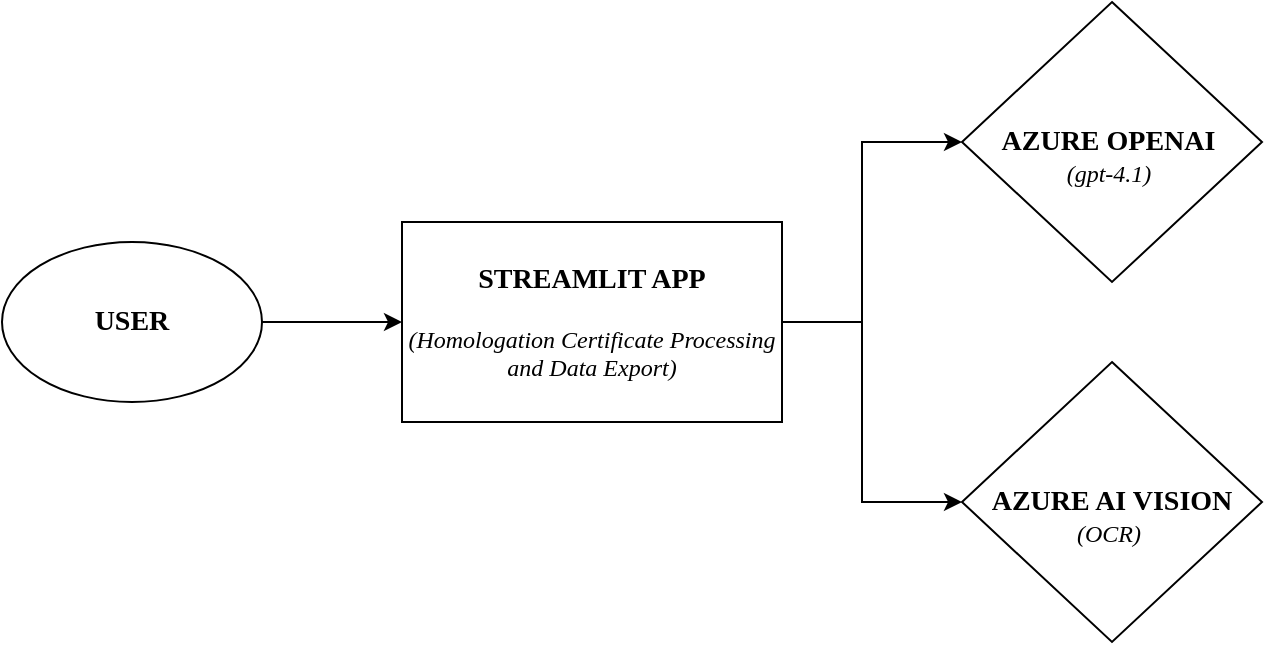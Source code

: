 <mxfile pages="4">
    <diagram name="Context" id="t5bK8tVMOegV2WGymt9l">
        <mxGraphModel dx="1086" dy="702" grid="1" gridSize="10" guides="1" tooltips="1" connect="1" arrows="1" fold="1" page="1" pageScale="1" pageWidth="850" pageHeight="1100" background="#FFFFFF" math="0" shadow="0">
            <root>
                <mxCell id="0"/>
                <mxCell id="1" parent="0"/>
                <mxCell id="Mj_6wpQkoEJplCohkM_7-6" value="" style="edgeStyle=orthogonalEdgeStyle;rounded=0;orthogonalLoop=1;jettySize=auto;html=1;entryX=0;entryY=0.5;entryDx=0;entryDy=0;labelBackgroundColor=none;fontColor=default;" parent="1" source="Mj_6wpQkoEJplCohkM_7-1" target="Mj_6wpQkoEJplCohkM_7-5" edge="1">
                    <mxGeometry relative="1" as="geometry">
                        <Array as="points">
                            <mxPoint x="510" y="430"/>
                            <mxPoint x="510" y="520"/>
                        </Array>
                    </mxGeometry>
                </mxCell>
                <mxCell id="Mj_6wpQkoEJplCohkM_7-1" value="&lt;font style=&quot;font-size: 14px;&quot; face=&quot;Georgia&quot;&gt;&lt;b style=&quot;&quot;&gt;STREAMLIT APP&lt;/b&gt;&lt;/font&gt;&lt;div&gt;&lt;font face=&quot;Georgia&quot;&gt;&lt;br&gt;&lt;/font&gt;&lt;/div&gt;&lt;div&gt;&lt;font face=&quot;Georgia&quot;&gt;&lt;i&gt;(Homologation Certificate Processing and Data Export)&lt;/i&gt;&lt;/font&gt;&lt;/div&gt;" style="rounded=0;whiteSpace=wrap;html=1;labelBackgroundColor=none;" parent="1" vertex="1">
                    <mxGeometry x="280" y="380" width="190" height="100" as="geometry"/>
                </mxCell>
                <mxCell id="Mj_6wpQkoEJplCohkM_7-3" value="" style="edgeStyle=orthogonalEdgeStyle;rounded=0;orthogonalLoop=1;jettySize=auto;html=1;labelBackgroundColor=none;fontColor=default;" parent="1" source="Mj_6wpQkoEJplCohkM_7-2" target="Mj_6wpQkoEJplCohkM_7-1" edge="1">
                    <mxGeometry relative="1" as="geometry"/>
                </mxCell>
                <mxCell id="Mj_6wpQkoEJplCohkM_7-2" value="&lt;b&gt;&lt;font style=&quot;font-size: 14px;&quot; face=&quot;Georgia&quot;&gt;USER&lt;/font&gt;&lt;/b&gt;" style="ellipse;whiteSpace=wrap;html=1;labelBackgroundColor=none;rounded=0;" parent="1" vertex="1">
                    <mxGeometry x="80" y="390" width="130" height="80" as="geometry"/>
                </mxCell>
                <mxCell id="Mj_6wpQkoEJplCohkM_7-4" value="&lt;div&gt;&lt;font face=&quot;Georgia&quot;&gt;&lt;br&gt;&lt;/font&gt;&lt;/div&gt;&lt;b&gt;&lt;font face=&quot;Georgia&quot; style=&quot;font-size: 14px;&quot;&gt;AZURE OPENAI&amp;nbsp;&lt;/font&gt;&lt;/b&gt;&lt;div&gt;&lt;span style=&quot;background-color: transparent; color: light-dark(rgb(0, 0, 0), rgb(255, 255, 255));&quot;&gt;&lt;i&gt;&lt;font face=&quot;Georgia&quot;&gt;(gpt-4.1)&amp;nbsp;&lt;/font&gt;&lt;/i&gt;&lt;/span&gt;&lt;/div&gt;" style="rhombus;whiteSpace=wrap;html=1;labelBackgroundColor=none;rounded=0;" parent="1" vertex="1">
                    <mxGeometry x="560" y="270" width="150" height="140" as="geometry"/>
                </mxCell>
                <mxCell id="Mj_6wpQkoEJplCohkM_7-5" value="&lt;div&gt;&lt;font face=&quot;Georgia&quot;&gt;&lt;br&gt;&lt;/font&gt;&lt;/div&gt;&lt;div&gt;&lt;span style=&quot;background-color: transparent; color: light-dark(rgb(0, 0, 0), rgb(255, 255, 255));&quot;&gt;&lt;font style=&quot;&quot; face=&quot;Georgia&quot;&gt;&lt;span style=&quot;font-size: 14px;&quot;&gt;&lt;b&gt;AZURE AI VISION&lt;/b&gt;&lt;/span&gt;&lt;/font&gt;&lt;/span&gt;&lt;/div&gt;&lt;div&gt;&lt;span style=&quot;background-color: transparent; color: light-dark(rgb(0, 0, 0), rgb(255, 255, 255));&quot;&gt;&lt;font style=&quot;&quot; face=&quot;Georgia&quot;&gt;&lt;i&gt;(OCR)&amp;nbsp;&lt;/i&gt;&lt;/font&gt;&lt;/span&gt;&lt;/div&gt;" style="rhombus;whiteSpace=wrap;html=1;labelBackgroundColor=none;rounded=0;" parent="1" vertex="1">
                    <mxGeometry x="560" y="450" width="150" height="140" as="geometry"/>
                </mxCell>
                <mxCell id="Mj_6wpQkoEJplCohkM_7-8" value="" style="edgeStyle=orthogonalEdgeStyle;rounded=0;orthogonalLoop=1;jettySize=auto;html=1;entryX=0;entryY=0.5;entryDx=0;entryDy=0;labelBackgroundColor=none;fontColor=default;" parent="1" target="Mj_6wpQkoEJplCohkM_7-4" edge="1">
                    <mxGeometry relative="1" as="geometry">
                        <mxPoint x="510" y="430" as="sourcePoint"/>
                        <mxPoint x="600" y="540" as="targetPoint"/>
                        <Array as="points">
                            <mxPoint x="510" y="340"/>
                        </Array>
                    </mxGeometry>
                </mxCell>
            </root>
        </mxGraphModel>
    </diagram>
    <diagram id="ntP4CN4S2A4kHJg8kaSv" name="Container">
        <mxGraphModel dx="1086" dy="702" grid="1" gridSize="10" guides="1" tooltips="1" connect="1" arrows="1" fold="1" page="1" pageScale="1" pageWidth="850" pageHeight="1100" background="none" math="0" shadow="0">
            <root>
                <mxCell id="0"/>
                <mxCell id="1" parent="0"/>
                <mxCell id="gkHl5u8TG1O454CvORQ--13" value="" style="edgeStyle=orthogonalEdgeStyle;rounded=0;orthogonalLoop=1;jettySize=auto;html=1;" parent="1" source="gkHl5u8TG1O454CvORQ--1" target="gkHl5u8TG1O454CvORQ--3" edge="1">
                    <mxGeometry relative="1" as="geometry"/>
                </mxCell>
                <mxCell id="gkHl5u8TG1O454CvORQ--1" value="&lt;font&gt;&lt;b style=&quot;&quot;&gt;STREAMLIT APP&lt;/b&gt;&lt;/font&gt;&lt;div&gt;&lt;font style=&quot;font-size: 12px;&quot;&gt;&lt;br&gt;&lt;/font&gt;&lt;/div&gt;&lt;div&gt;&lt;font style=&quot;font-size: 12px;&quot;&gt;&lt;i style=&quot;&quot;&gt;(Homologation Certificate Processing and Data Export)&lt;/i&gt;&lt;/font&gt;&lt;/div&gt;" style="rounded=0;whiteSpace=wrap;html=1;labelBackgroundColor=none;fontFamily=Georgia;fontSize=14;" parent="1" vertex="1">
                    <mxGeometry x="20" y="500" width="190" height="100" as="geometry"/>
                </mxCell>
                <mxCell id="gkHl5u8TG1O454CvORQ--29" value="" style="edgeStyle=orthogonalEdgeStyle;rounded=0;orthogonalLoop=1;jettySize=auto;html=1;" parent="1" source="gkHl5u8TG1O454CvORQ--3" target="gkHl5u8TG1O454CvORQ--8" edge="1">
                    <mxGeometry relative="1" as="geometry"/>
                </mxCell>
                <mxCell id="gkHl5u8TG1O454CvORQ--3" value="CERTIFICATE ENHANCE" style="ellipse;whiteSpace=wrap;html=1;fontFamily=Georgia;fontSize=14;" parent="1" vertex="1">
                    <mxGeometry x="290" y="495" width="180" height="110" as="geometry"/>
                </mxCell>
                <mxCell id="gkHl5u8TG1O454CvORQ--8" value="&lt;div&gt;&lt;br&gt;&lt;/div&gt;IMAGE RESIZE&lt;div&gt;&lt;font style=&quot;font-size: 12px;&quot;&gt;&lt;i&gt;(Zoom 4.5)&lt;/i&gt;&lt;/font&gt;&lt;/div&gt;" style="rhombus;whiteSpace=wrap;html=1;fontFamily=Georgia;fontSize=14;" parent="1" vertex="1">
                    <mxGeometry x="550" y="490" width="130" height="120" as="geometry"/>
                </mxCell>
                <mxCell id="gkHl5u8TG1O454CvORQ--20" value="" style="edgeStyle=orthogonalEdgeStyle;rounded=0;orthogonalLoop=1;jettySize=auto;html=1;" parent="1" source="gkHl5u8TG1O454CvORQ--9" target="gkHl5u8TG1O454CvORQ--11" edge="1">
                    <mxGeometry relative="1" as="geometry"/>
                </mxCell>
                <mxCell id="gkHl5u8TG1O454CvORQ--9" value="CERTIFICATE PROCESS" style="ellipse;whiteSpace=wrap;html=1;fontFamily=Georgia;fontSize=14;" parent="1" vertex="1">
                    <mxGeometry x="290" y="650" width="180" height="110" as="geometry"/>
                </mxCell>
                <mxCell id="gkHl5u8TG1O454CvORQ--10" value="CERTIFICATE UPLOAD&amp;nbsp;" style="ellipse;whiteSpace=wrap;html=1;fontFamily=Georgia;fontSize=14;" parent="1" vertex="1">
                    <mxGeometry x="290" y="340" width="180" height="110" as="geometry"/>
                </mxCell>
                <mxCell id="gkHl5u8TG1O454CvORQ--24" value="" style="edgeStyle=orthogonalEdgeStyle;rounded=0;orthogonalLoop=1;jettySize=auto;html=1;entryX=0;entryY=0.25;entryDx=0;entryDy=0;" parent="1" source="gkHl5u8TG1O454CvORQ--11" target="gkHl5u8TG1O454CvORQ--23" edge="1">
                    <mxGeometry relative="1" as="geometry">
                        <mxPoint x="740" y="680" as="targetPoint"/>
                    </mxGeometry>
                </mxCell>
                <mxCell id="gkHl5u8TG1O454CvORQ--11" value="&lt;div&gt;EXTRACT BOUNDING BOX&lt;/div&gt;&lt;div&gt;&lt;font style=&quot;font-size: 12px;&quot;&gt;&lt;i&gt;(OCR)&lt;/i&gt;&lt;/font&gt;&lt;/div&gt;" style="rhombus;whiteSpace=wrap;html=1;fontFamily=Georgia;fontSize=14;" parent="1" vertex="1">
                    <mxGeometry x="550" y="645" width="130" height="120" as="geometry"/>
                </mxCell>
                <mxCell id="gkHl5u8TG1O454CvORQ--12" value="&lt;br&gt;&lt;div&gt;&lt;div&gt;EXTRACT DATA&lt;/div&gt;&lt;div&gt;&lt;font style=&quot;font-size: 12px;&quot;&gt;&lt;i&gt;(gpt-4.1)&lt;/i&gt;&lt;/font&gt;&lt;/div&gt;&lt;/div&gt;" style="rhombus;whiteSpace=wrap;html=1;fontFamily=Georgia;fontSize=14;" parent="1" vertex="1">
                    <mxGeometry x="550" y="810" width="130" height="120" as="geometry"/>
                </mxCell>
                <mxCell id="gkHl5u8TG1O454CvORQ--15" value="" style="edgeStyle=orthogonalEdgeStyle;rounded=0;orthogonalLoop=1;jettySize=auto;html=1;entryX=0;entryY=0.5;entryDx=0;entryDy=0;" parent="1" target="gkHl5u8TG1O454CvORQ--10" edge="1">
                    <mxGeometry relative="1" as="geometry">
                        <mxPoint x="210" y="550" as="sourcePoint"/>
                        <mxPoint x="250" y="370" as="targetPoint"/>
                    </mxGeometry>
                </mxCell>
                <mxCell id="gkHl5u8TG1O454CvORQ--17" value="" style="edgeStyle=orthogonalEdgeStyle;rounded=0;orthogonalLoop=1;jettySize=auto;html=1;entryX=0;entryY=0.5;entryDx=0;entryDy=0;" parent="1" target="gkHl5u8TG1O454CvORQ--9" edge="1">
                    <mxGeometry relative="1" as="geometry">
                        <mxPoint x="250" y="550" as="sourcePoint"/>
                        <mxPoint x="154.75" y="700" as="targetPoint"/>
                        <Array as="points">
                            <mxPoint x="250" y="705"/>
                        </Array>
                    </mxGeometry>
                </mxCell>
                <mxCell id="gkHl5u8TG1O454CvORQ--18" value="&lt;font face=&quot;Georgia&quot; style=&quot;font-size: 14px;&quot;&gt;&lt;b&gt;CERTIFICATE PREVIEW&lt;/b&gt;&lt;/font&gt;" style="whiteSpace=wrap;html=1;aspect=fixed;" parent="1" vertex="1">
                    <mxGeometry x="930" y="390" width="120" height="120" as="geometry"/>
                </mxCell>
                <mxCell id="gkHl5u8TG1O454CvORQ--33" value="" style="edgeStyle=orthogonalEdgeStyle;rounded=0;orthogonalLoop=1;jettySize=auto;html=1;" parent="1" source="gkHl5u8TG1O454CvORQ--19" target="gkHl5u8TG1O454CvORQ--32" edge="1">
                    <mxGeometry relative="1" as="geometry"/>
                </mxCell>
                <mxCell id="gkHl5u8TG1O454CvORQ--19" value="&lt;font face=&quot;Georgia&quot; style=&quot;font-size: 14px;&quot;&gt;&lt;b&gt;PROCESSING&amp;nbsp; &amp;nbsp;OUTPUT&lt;/b&gt;&lt;/font&gt;" style="whiteSpace=wrap;html=1;aspect=fixed;" parent="1" vertex="1">
                    <mxGeometry x="930" y="740" width="120" height="120" as="geometry"/>
                </mxCell>
                <mxCell id="gkHl5u8TG1O454CvORQ--22" value="" style="edgeStyle=orthogonalEdgeStyle;rounded=0;orthogonalLoop=1;jettySize=auto;html=1;exitX=1;exitY=0.5;exitDx=0;exitDy=0;entryX=0;entryY=0.5;entryDx=0;entryDy=0;" parent="1" source="gkHl5u8TG1O454CvORQ--9" target="gkHl5u8TG1O454CvORQ--12" edge="1">
                    <mxGeometry relative="1" as="geometry">
                        <mxPoint x="310" y="880" as="sourcePoint"/>
                        <mxPoint x="430" y="910" as="targetPoint"/>
                    </mxGeometry>
                </mxCell>
                <mxCell id="gkHl5u8TG1O454CvORQ--28" value="" style="edgeStyle=orthogonalEdgeStyle;rounded=0;orthogonalLoop=1;jettySize=auto;html=1;entryX=0;entryY=0.75;entryDx=0;entryDy=0;" parent="1" source="gkHl5u8TG1O454CvORQ--23" target="gkHl5u8TG1O454CvORQ--18" edge="1">
                    <mxGeometry relative="1" as="geometry"/>
                </mxCell>
                <mxCell id="gkHl5u8TG1O454CvORQ--23" value="&lt;i&gt;&lt;font face=&quot;Georgia&quot;&gt;match&lt;/font&gt;&lt;/i&gt;" style="triangle;whiteSpace=wrap;html=1;" parent="1" vertex="1">
                    <mxGeometry x="790" y="685" width="60" height="80" as="geometry"/>
                </mxCell>
                <mxCell id="gkHl5u8TG1O454CvORQ--25" value="" style="edgeStyle=orthogonalEdgeStyle;rounded=0;orthogonalLoop=1;jettySize=auto;html=1;entryX=0;entryY=0.75;entryDx=0;entryDy=0;exitX=1;exitY=0;exitDx=0;exitDy=0;" parent="1" source="gkHl5u8TG1O454CvORQ--12" target="gkHl5u8TG1O454CvORQ--23" edge="1">
                    <mxGeometry relative="1" as="geometry">
                        <mxPoint x="710" y="700" as="sourcePoint"/>
                        <mxPoint x="820" y="700" as="targetPoint"/>
                    </mxGeometry>
                </mxCell>
                <mxCell id="gkHl5u8TG1O454CvORQ--26" value="" style="edgeStyle=orthogonalEdgeStyle;rounded=0;orthogonalLoop=1;jettySize=auto;html=1;entryX=0;entryY=0.5;entryDx=0;entryDy=0;exitX=1;exitY=1;exitDx=0;exitDy=0;" parent="1" source="gkHl5u8TG1O454CvORQ--12" target="gkHl5u8TG1O454CvORQ--19" edge="1">
                    <mxGeometry relative="1" as="geometry">
                        <mxPoint x="700" y="935" as="sourcePoint"/>
                        <mxPoint x="842" y="840" as="targetPoint"/>
                    </mxGeometry>
                </mxCell>
                <mxCell id="gkHl5u8TG1O454CvORQ--30" value="" style="edgeStyle=orthogonalEdgeStyle;rounded=0;orthogonalLoop=1;jettySize=auto;html=1;exitX=1;exitY=0.5;exitDx=0;exitDy=0;entryX=0;entryY=0.5;entryDx=0;entryDy=0;" parent="1" source="gkHl5u8TG1O454CvORQ--8" target="gkHl5u8TG1O454CvORQ--18" edge="1">
                    <mxGeometry relative="1" as="geometry">
                        <mxPoint x="890" y="785" as="sourcePoint"/>
                        <mxPoint x="880" y="460" as="targetPoint"/>
                    </mxGeometry>
                </mxCell>
                <mxCell id="gkHl5u8TG1O454CvORQ--31" value="" style="edgeStyle=orthogonalEdgeStyle;rounded=0;orthogonalLoop=1;jettySize=auto;html=1;entryX=0;entryY=0.25;entryDx=0;entryDy=0;exitX=1;exitY=0.5;exitDx=0;exitDy=0;" parent="1" source="gkHl5u8TG1O454CvORQ--10" target="gkHl5u8TG1O454CvORQ--18" edge="1">
                    <mxGeometry relative="1" as="geometry">
                        <mxPoint x="770" y="671" as="sourcePoint"/>
                        <mxPoint x="1021" y="560" as="targetPoint"/>
                    </mxGeometry>
                </mxCell>
                <mxCell id="gkHl5u8TG1O454CvORQ--32" value="&lt;font style=&quot;font-size: 14px;&quot; face=&quot;Georgia&quot;&gt;&lt;b&gt;EDIT AND DOWNLOAD CSV&lt;/b&gt;&lt;/font&gt;" style="shape=hexagon;perimeter=hexagonPerimeter2;whiteSpace=wrap;html=1;fixedSize=1;" parent="1" vertex="1">
                    <mxGeometry x="1130" y="760" width="150" height="80" as="geometry"/>
                </mxCell>
            </root>
        </mxGraphModel>
    </diagram>
    <diagram id="EXHF72hPMuSSIPwg_YHL" name="Component">
        <mxGraphModel dx="1086" dy="702" grid="1" gridSize="10" guides="1" tooltips="1" connect="1" arrows="1" fold="1" page="1" pageScale="1" pageWidth="850" pageHeight="1100" math="0" shadow="0">
            <root>
                <mxCell id="0"/>
                <mxCell id="1" parent="0"/>
                <mxCell id="pY-AhCHeQFqQHPjmwvip-1" value="CERTIFICATE PROCESSING" style="rounded=0;whiteSpace=wrap;html=1;fontFamily=Georgia;fontSize=14;fontStyle=1" parent="1" vertex="1">
                    <mxGeometry x="40" y="390" width="180" height="90" as="geometry"/>
                </mxCell>
                <mxCell id="g3jKFZ-1nTDJj9CWqdnH-1" value="EXTRACT BOUNDING BOX&lt;div&gt;&lt;font style=&quot;font-size: 12px; font-weight: normal;&quot;&gt;&lt;i&gt;(For text in entire certificate)&lt;/i&gt;&lt;/font&gt;&lt;/div&gt;" style="ellipse;whiteSpace=wrap;html=1;fontFamily=Georgia;fontSize=14;fontStyle=1" parent="1" vertex="1">
                    <mxGeometry x="290" y="480" width="210" height="120" as="geometry"/>
                </mxCell>
                <mxCell id="Jg281X7ow840nejg4zxB-11" value="" style="edgeStyle=orthogonalEdgeStyle;rounded=0;orthogonalLoop=1;jettySize=auto;html=1;" parent="1" source="BfIA3Ds6zeoHtAR9mvsT-1" target="Jg281X7ow840nejg4zxB-3" edge="1">
                    <mxGeometry relative="1" as="geometry"/>
                </mxCell>
                <mxCell id="BfIA3Ds6zeoHtAR9mvsT-1" value="&lt;div&gt;&lt;span style=&quot;background-color: transparent; color: light-dark(rgb(0, 0, 0), rgb(255, 255, 255));&quot;&gt;REQUIRED FORMAT&lt;/span&gt;&lt;/div&gt;" style="rhombus;whiteSpace=wrap;html=1;fontFamily=Georgia;fontSize=14;fontStyle=1" parent="1" vertex="1">
                    <mxGeometry x="580" y="150" width="150" height="140" as="geometry"/>
                </mxCell>
                <mxCell id="BfIA3Ds6zeoHtAR9mvsT-5" value="&lt;div&gt;&lt;br&gt;&lt;/div&gt;DOWNLOAD CSV" style="shape=card;whiteSpace=wrap;html=1;fontFamily=Georgia;fontSize=14;fontStyle=1" parent="1" vertex="1">
                    <mxGeometry x="1050" y="165" width="100" height="110" as="geometry"/>
                </mxCell>
                <mxCell id="BfIA3Ds6zeoHtAR9mvsT-7" value="FIELD-ALIGNED BOUNDING BOXES&lt;div&gt;&lt;font style=&quot;font-size: 12px;&quot;&gt;&lt;i style=&quot;font-weight: normal;&quot;&gt;(Plot bounding boxes corresponding to LLM-extracted fields)&lt;/i&gt;&lt;/font&gt;&lt;/div&gt;" style="shape=hexagon;perimeter=hexagonPerimeter2;whiteSpace=wrap;html=1;fixedSize=1;fontFamily=Georgia;fontSize=14;fontStyle=1" parent="1" vertex="1">
                    <mxGeometry x="770" y="460" width="240" height="110" as="geometry"/>
                </mxCell>
                <mxCell id="BfIA3Ds6zeoHtAR9mvsT-8" value="&lt;div&gt;&lt;span style=&quot;background-color: transparent; color: light-dark(rgb(0, 0, 0), rgb(255, 255, 255));&quot;&gt;ACTUAL DATA&lt;/span&gt;&lt;/div&gt;" style="rhombus;whiteSpace=wrap;html=1;fontFamily=Georgia;fontSize=14;fontStyle=1" parent="1" vertex="1">
                    <mxGeometry x="580" y="365" width="150" height="140" as="geometry"/>
                </mxCell>
                <mxCell id="Jg281X7ow840nejg4zxB-12" value="" style="edgeStyle=orthogonalEdgeStyle;rounded=0;orthogonalLoop=1;jettySize=auto;html=1;" parent="1" source="BfIA3Ds6zeoHtAR9mvsT-10" target="BfIA3Ds6zeoHtAR9mvsT-8" edge="1">
                    <mxGeometry relative="1" as="geometry"/>
                </mxCell>
                <mxCell id="BfIA3Ds6zeoHtAR9mvsT-10" value="EXTRACT DATA" style="ellipse;whiteSpace=wrap;html=1;fontFamily=Georgia;fontSize=14;fontStyle=1" parent="1" vertex="1">
                    <mxGeometry x="290" y="270" width="210" height="120" as="geometry"/>
                </mxCell>
                <mxCell id="Jg281X7ow840nejg4zxB-8" value="" style="edgeStyle=orthogonalEdgeStyle;rounded=0;orthogonalLoop=1;jettySize=auto;html=1;" parent="1" source="Jg281X7ow840nejg4zxB-3" target="BfIA3Ds6zeoHtAR9mvsT-5" edge="1">
                    <mxGeometry relative="1" as="geometry"/>
                </mxCell>
                <mxCell id="Jg281X7ow840nejg4zxB-3" value="EDITABLE DATAFRAME&lt;div&gt;&lt;font style=&quot;font-size: 12px;&quot;&gt;&lt;i style=&quot;font-weight: normal;&quot;&gt;(edit with reference to certificate preview - bounding boxes)&lt;/i&gt;&lt;/font&gt;&lt;/div&gt;" style="shape=hexagon;perimeter=hexagonPerimeter2;whiteSpace=wrap;html=1;fixedSize=1;fontFamily=Georgia;fontSize=14;fontStyle=1" parent="1" vertex="1">
                    <mxGeometry x="760" y="165" width="240" height="110" as="geometry"/>
                </mxCell>
                <mxCell id="Jg281X7ow840nejg4zxB-4" value="&lt;font face=&quot;Georgia&quot; style=&quot;font-size: 14px;&quot;&gt;&lt;b&gt;AZURE AI&amp;nbsp;&lt;/b&gt;&lt;/font&gt;&lt;div&gt;&lt;font face=&quot;Georgia&quot; style=&quot;font-size: 14px;&quot;&gt;&lt;b&gt;VISION&lt;/b&gt;&lt;/font&gt;&lt;/div&gt;&lt;div&gt;&lt;i&gt;(OCR)&lt;/i&gt;&amp;nbsp;&lt;/div&gt;" style="triangle;whiteSpace=wrap;html=1;direction=south;" parent="1" vertex="1">
                    <mxGeometry x="320" y="640" width="150" height="80" as="geometry"/>
                </mxCell>
                <mxCell id="Jg281X7ow840nejg4zxB-5" value="&lt;div&gt;&lt;font face=&quot;Georgia&quot; style=&quot;font-size: 14px;&quot;&gt;&lt;b&gt;&lt;br&gt;&lt;/b&gt;&lt;/font&gt;&lt;/div&gt;&lt;font face=&quot;Georgia&quot; style=&quot;font-size: 14px;&quot;&gt;&lt;b&gt;&lt;div&gt;&lt;font face=&quot;Georgia&quot; style=&quot;font-size: 14px;&quot;&gt;&lt;b&gt;&lt;br&gt;&lt;/b&gt;&lt;/font&gt;&lt;/div&gt;AZURE&amp;nbsp;&lt;/b&gt;&lt;/font&gt;&lt;div&gt;&lt;font face=&quot;Georgia&quot; style=&quot;font-size: 14px;&quot;&gt;&lt;b&gt;OPENAI&lt;/b&gt;&lt;/font&gt;&lt;div&gt;&lt;i&gt;(gpt-4.1)&lt;/i&gt;&amp;nbsp;&lt;/div&gt;&lt;/div&gt;" style="triangle;whiteSpace=wrap;html=1;direction=north;" parent="1" vertex="1">
                    <mxGeometry x="320" y="150" width="150" height="80" as="geometry"/>
                </mxCell>
                <mxCell id="Jg281X7ow840nejg4zxB-6" value="" style="endArrow=classic;startArrow=classic;html=1;rounded=0;entryX=0;entryY=0.5;entryDx=0;entryDy=0;exitX=0.5;exitY=0;exitDx=0;exitDy=0;" parent="1" source="BfIA3Ds6zeoHtAR9mvsT-10" target="Jg281X7ow840nejg4zxB-5" edge="1">
                    <mxGeometry width="50" height="50" relative="1" as="geometry">
                        <mxPoint x="700" y="480" as="sourcePoint"/>
                        <mxPoint x="750" y="430" as="targetPoint"/>
                    </mxGeometry>
                </mxCell>
                <mxCell id="Jg281X7ow840nejg4zxB-7" value="" style="endArrow=classic;startArrow=classic;html=1;rounded=0;entryX=0.5;entryY=1;entryDx=0;entryDy=0;exitX=0;exitY=0.5;exitDx=0;exitDy=0;" parent="1" source="Jg281X7ow840nejg4zxB-4" target="g3jKFZ-1nTDJj9CWqdnH-1" edge="1">
                    <mxGeometry width="50" height="50" relative="1" as="geometry">
                        <mxPoint x="390" y="280" as="sourcePoint"/>
                        <mxPoint x="390" y="240" as="targetPoint"/>
                    </mxGeometry>
                </mxCell>
                <mxCell id="Jg281X7ow840nejg4zxB-9" value="" style="endArrow=classic;html=1;rounded=0;exitX=1;exitY=0.5;exitDx=0;exitDy=0;entryX=0;entryY=0.5;entryDx=0;entryDy=0;" parent="1" source="pY-AhCHeQFqQHPjmwvip-1" target="BfIA3Ds6zeoHtAR9mvsT-10" edge="1">
                    <mxGeometry width="50" height="50" relative="1" as="geometry">
                        <mxPoint x="700" y="480" as="sourcePoint"/>
                        <mxPoint x="750" y="430" as="targetPoint"/>
                        <Array as="points">
                            <mxPoint x="260" y="435"/>
                            <mxPoint x="260" y="330"/>
                        </Array>
                    </mxGeometry>
                </mxCell>
                <mxCell id="Jg281X7ow840nejg4zxB-10" value="" style="endArrow=classic;html=1;rounded=0;exitX=1;exitY=0.5;exitDx=0;exitDy=0;entryX=0;entryY=0.5;entryDx=0;entryDy=0;" parent="1" source="pY-AhCHeQFqQHPjmwvip-1" target="g3jKFZ-1nTDJj9CWqdnH-1" edge="1">
                    <mxGeometry width="50" height="50" relative="1" as="geometry">
                        <mxPoint x="700" y="480" as="sourcePoint"/>
                        <mxPoint x="750" y="430" as="targetPoint"/>
                        <Array as="points">
                            <mxPoint x="260" y="435"/>
                            <mxPoint x="260" y="540"/>
                        </Array>
                    </mxGeometry>
                </mxCell>
                <mxCell id="Jg281X7ow840nejg4zxB-13" value="" style="edgeStyle=orthogonalEdgeStyle;rounded=0;orthogonalLoop=1;jettySize=auto;html=1;exitX=1;exitY=0.5;exitDx=0;exitDy=0;entryX=0;entryY=0.5;entryDx=0;entryDy=0;" parent="1" source="BfIA3Ds6zeoHtAR9mvsT-10" target="BfIA3Ds6zeoHtAR9mvsT-1" edge="1">
                    <mxGeometry relative="1" as="geometry">
                        <mxPoint x="530" y="350" as="sourcePoint"/>
                        <mxPoint x="610" y="455" as="targetPoint"/>
                    </mxGeometry>
                </mxCell>
                <mxCell id="Jg281X7ow840nejg4zxB-15" value="" style="edgeStyle=orthogonalEdgeStyle;rounded=0;orthogonalLoop=1;jettySize=auto;html=1;exitX=1;exitY=1;exitDx=0;exitDy=0;entryX=0;entryY=0.25;entryDx=0;entryDy=0;" parent="1" source="BfIA3Ds6zeoHtAR9mvsT-8" target="BfIA3Ds6zeoHtAR9mvsT-7" edge="1">
                    <mxGeometry relative="1" as="geometry">
                        <mxPoint x="540" y="370" as="sourcePoint"/>
                        <mxPoint x="620" y="475" as="targetPoint"/>
                        <Array as="points">
                            <mxPoint x="693" y="490"/>
                        </Array>
                    </mxGeometry>
                </mxCell>
                <mxCell id="Jg281X7ow840nejg4zxB-16" value="" style="edgeStyle=orthogonalEdgeStyle;rounded=0;orthogonalLoop=1;jettySize=auto;html=1;exitX=1;exitY=0.5;exitDx=0;exitDy=0;entryX=0;entryY=0.75;entryDx=0;entryDy=0;" parent="1" source="g3jKFZ-1nTDJj9CWqdnH-1" target="BfIA3Ds6zeoHtAR9mvsT-7" edge="1">
                    <mxGeometry relative="1" as="geometry">
                        <mxPoint x="710" y="500" as="sourcePoint"/>
                        <mxPoint x="786" y="530" as="targetPoint"/>
                        <Array as="points">
                            <mxPoint x="769" y="540"/>
                        </Array>
                    </mxGeometry>
                </mxCell>
            </root>
        </mxGraphModel>
    </diagram>
    <diagram id="q4Dr1Xj-e6G7H7EE0Shc" name="Code">
        <mxGraphModel dx="1086" dy="702" grid="1" gridSize="10" guides="1" tooltips="1" connect="1" arrows="1" fold="1" page="1" pageScale="1" pageWidth="850" pageHeight="1100" math="0" shadow="0">
            <root>
                <mxCell id="0"/>
                <mxCell id="1" parent="0"/>
            </root>
        </mxGraphModel>
    </diagram>
</mxfile>
